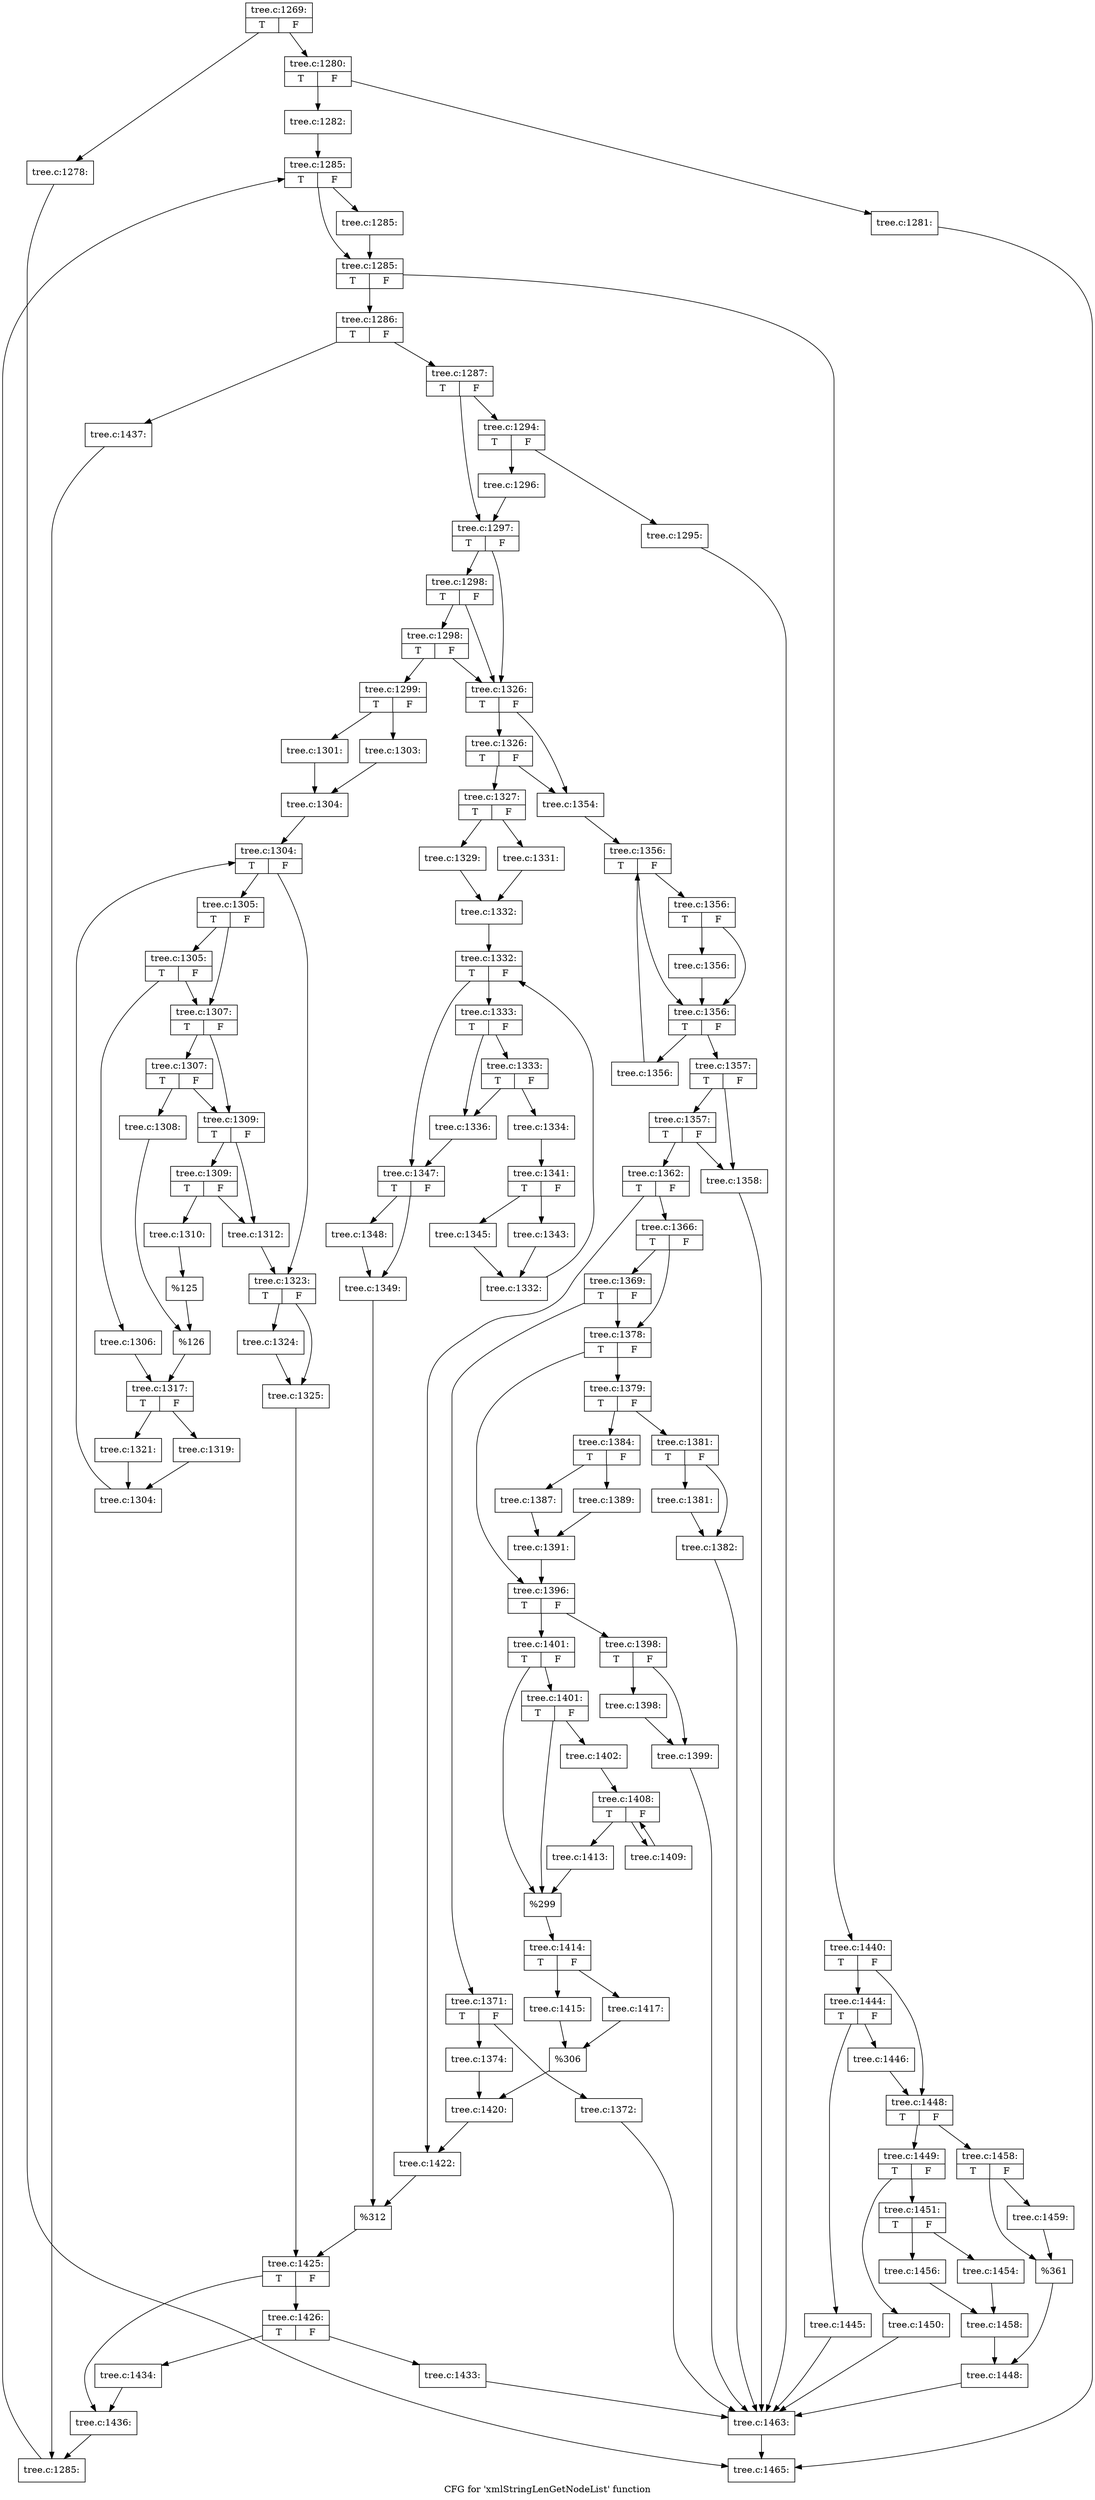 digraph "CFG for 'xmlStringLenGetNodeList' function" {
	label="CFG for 'xmlStringLenGetNodeList' function";

	Node0x42be470 [shape=record,label="{tree.c:1269:|{<s0>T|<s1>F}}"];
	Node0x42be470 -> Node0x42520a0;
	Node0x42be470 -> Node0x42520f0;
	Node0x42520a0 [shape=record,label="{tree.c:1278:}"];
	Node0x42520a0 -> Node0x42b5410;
	Node0x42520f0 [shape=record,label="{tree.c:1280:|{<s0>T|<s1>F}}"];
	Node0x42520f0 -> Node0x42c6160;
	Node0x42520f0 -> Node0x42c6490;
	Node0x42c6160 [shape=record,label="{tree.c:1281:}"];
	Node0x42c6160 -> Node0x42b5410;
	Node0x42c6490 [shape=record,label="{tree.c:1282:}"];
	Node0x42c6490 -> Node0x42c69d0;
	Node0x42c69d0 [shape=record,label="{tree.c:1285:|{<s0>T|<s1>F}}"];
	Node0x42c69d0 -> Node0x42c6f20;
	Node0x42c69d0 -> Node0x42c6ed0;
	Node0x42c6f20 [shape=record,label="{tree.c:1285:}"];
	Node0x42c6f20 -> Node0x42c6ed0;
	Node0x42c6ed0 [shape=record,label="{tree.c:1285:|{<s0>T|<s1>F}}"];
	Node0x42c6ed0 -> Node0x42c7350;
	Node0x42c6ed0 -> Node0x42c6c40;
	Node0x42c7350 [shape=record,label="{tree.c:1286:|{<s0>T|<s1>F}}"];
	Node0x42c7350 -> Node0x42c7460;
	Node0x42c7350 -> Node0x42c7500;
	Node0x42c7460 [shape=record,label="{tree.c:1287:|{<s0>T|<s1>F}}"];
	Node0x42c7460 -> Node0x42c7fb0;
	Node0x42c7460 -> Node0x42c8000;
	Node0x42c7fb0 [shape=record,label="{tree.c:1294:|{<s0>T|<s1>F}}"];
	Node0x42c7fb0 -> Node0x42c8340;
	Node0x42c7fb0 -> Node0x42c8390;
	Node0x42c8340 [shape=record,label="{tree.c:1295:}"];
	Node0x42c8340 -> Node0x42c5cd0;
	Node0x42c8390 [shape=record,label="{tree.c:1296:}"];
	Node0x42c8390 -> Node0x42c8000;
	Node0x42c8000 [shape=record,label="{tree.c:1297:|{<s0>T|<s1>F}}"];
	Node0x42c8000 -> Node0x42c8a80;
	Node0x42c8000 -> Node0x42c89b0;
	Node0x42c8a80 [shape=record,label="{tree.c:1298:|{<s0>T|<s1>F}}"];
	Node0x42c8a80 -> Node0x42c8a00;
	Node0x42c8a80 -> Node0x42c89b0;
	Node0x42c8a00 [shape=record,label="{tree.c:1298:|{<s0>T|<s1>F}}"];
	Node0x42c8a00 -> Node0x42c8910;
	Node0x42c8a00 -> Node0x42c89b0;
	Node0x42c8910 [shape=record,label="{tree.c:1299:|{<s0>T|<s1>F}}"];
	Node0x42c8910 -> Node0x42ca4c0;
	Node0x42c8910 -> Node0x42ca560;
	Node0x42ca4c0 [shape=record,label="{tree.c:1301:}"];
	Node0x42ca4c0 -> Node0x42ca510;
	Node0x42ca560 [shape=record,label="{tree.c:1303:}"];
	Node0x42ca560 -> Node0x42ca510;
	Node0x42ca510 [shape=record,label="{tree.c:1304:}"];
	Node0x42ca510 -> Node0x42cac40;
	Node0x42cac40 [shape=record,label="{tree.c:1304:|{<s0>T|<s1>F}}"];
	Node0x42cac40 -> Node0x42cb0a0;
	Node0x42cac40 -> Node0x42cae60;
	Node0x42cb0a0 [shape=record,label="{tree.c:1305:|{<s0>T|<s1>F}}"];
	Node0x42cb0a0 -> Node0x42cb380;
	Node0x42cb0a0 -> Node0x42cb330;
	Node0x42cb380 [shape=record,label="{tree.c:1305:|{<s0>T|<s1>F}}"];
	Node0x42cb380 -> Node0x42cb290;
	Node0x42cb380 -> Node0x42cb330;
	Node0x42cb290 [shape=record,label="{tree.c:1306:}"];
	Node0x42cb290 -> Node0x42cb2e0;
	Node0x42cb330 [shape=record,label="{tree.c:1307:|{<s0>T|<s1>F}}"];
	Node0x42cb330 -> Node0x42cbed0;
	Node0x42cb330 -> Node0x42cbe80;
	Node0x42cbed0 [shape=record,label="{tree.c:1307:|{<s0>T|<s1>F}}"];
	Node0x42cbed0 -> Node0x42cbde0;
	Node0x42cbed0 -> Node0x42cbe80;
	Node0x42cbde0 [shape=record,label="{tree.c:1308:}"];
	Node0x42cbde0 -> Node0x42cbe30;
	Node0x42cbe80 [shape=record,label="{tree.c:1309:|{<s0>T|<s1>F}}"];
	Node0x42cbe80 -> Node0x42ccc20;
	Node0x42cbe80 -> Node0x42ccbd0;
	Node0x42ccc20 [shape=record,label="{tree.c:1309:|{<s0>T|<s1>F}}"];
	Node0x42ccc20 -> Node0x42ccb30;
	Node0x42ccc20 -> Node0x42ccbd0;
	Node0x42ccb30 [shape=record,label="{tree.c:1310:}"];
	Node0x42ccb30 -> Node0x42ccb80;
	Node0x42ccbd0 [shape=record,label="{tree.c:1312:}"];
	Node0x42ccbd0 -> Node0x42cae60;
	Node0x42ccb80 [shape=record,label="{%125}"];
	Node0x42ccb80 -> Node0x42cbe30;
	Node0x42cbe30 [shape=record,label="{%126}"];
	Node0x42cbe30 -> Node0x42cb2e0;
	Node0x42cb2e0 [shape=record,label="{tree.c:1317:|{<s0>T|<s1>F}}"];
	Node0x42cb2e0 -> Node0x42e0a30;
	Node0x42cb2e0 -> Node0x42e0ad0;
	Node0x42e0a30 [shape=record,label="{tree.c:1319:}"];
	Node0x42e0a30 -> Node0x42e0a80;
	Node0x42e0ad0 [shape=record,label="{tree.c:1321:}"];
	Node0x42e0ad0 -> Node0x42e0a80;
	Node0x42e0a80 [shape=record,label="{tree.c:1304:}"];
	Node0x42e0a80 -> Node0x42cac40;
	Node0x42cae60 [shape=record,label="{tree.c:1323:|{<s0>T|<s1>F}}"];
	Node0x42cae60 -> Node0x42e12b0;
	Node0x42cae60 -> Node0x42e1300;
	Node0x42e12b0 [shape=record,label="{tree.c:1324:}"];
	Node0x42e12b0 -> Node0x42e1300;
	Node0x42e1300 [shape=record,label="{tree.c:1325:}"];
	Node0x42e1300 -> Node0x42c8960;
	Node0x42c89b0 [shape=record,label="{tree.c:1326:|{<s0>T|<s1>F}}"];
	Node0x42c89b0 -> Node0x42e1bd0;
	Node0x42c89b0 -> Node0x42e1b80;
	Node0x42e1bd0 [shape=record,label="{tree.c:1326:|{<s0>T|<s1>F}}"];
	Node0x42e1bd0 -> Node0x42e1ae0;
	Node0x42e1bd0 -> Node0x42e1b80;
	Node0x42e1ae0 [shape=record,label="{tree.c:1327:|{<s0>T|<s1>F}}"];
	Node0x42e1ae0 -> Node0x42e2630;
	Node0x42e1ae0 -> Node0x42e26d0;
	Node0x42e2630 [shape=record,label="{tree.c:1329:}"];
	Node0x42e2630 -> Node0x42e2680;
	Node0x42e26d0 [shape=record,label="{tree.c:1331:}"];
	Node0x42e26d0 -> Node0x42e2680;
	Node0x42e2680 [shape=record,label="{tree.c:1332:}"];
	Node0x42e2680 -> Node0x42ecdf0;
	Node0x42ecdf0 [shape=record,label="{tree.c:1332:|{<s0>T|<s1>F}}"];
	Node0x42ecdf0 -> Node0x42ed210;
	Node0x42ecdf0 -> Node0x42ed010;
	Node0x42ed210 [shape=record,label="{tree.c:1333:|{<s0>T|<s1>F}}"];
	Node0x42ed210 -> Node0x42ed4f0;
	Node0x42ed210 -> Node0x42ed4a0;
	Node0x42ed4f0 [shape=record,label="{tree.c:1333:|{<s0>T|<s1>F}}"];
	Node0x42ed4f0 -> Node0x42ed400;
	Node0x42ed4f0 -> Node0x42ed4a0;
	Node0x42ed400 [shape=record,label="{tree.c:1334:}"];
	Node0x42ed400 -> Node0x42ed450;
	Node0x42ed4a0 [shape=record,label="{tree.c:1336:}"];
	Node0x42ed4a0 -> Node0x42ed010;
	Node0x42ed450 [shape=record,label="{tree.c:1341:|{<s0>T|<s1>F}}"];
	Node0x42ed450 -> Node0x42ee6a0;
	Node0x42ed450 -> Node0x42ee740;
	Node0x42ee6a0 [shape=record,label="{tree.c:1343:}"];
	Node0x42ee6a0 -> Node0x42ee6f0;
	Node0x42ee740 [shape=record,label="{tree.c:1345:}"];
	Node0x42ee740 -> Node0x42ee6f0;
	Node0x42ee6f0 [shape=record,label="{tree.c:1332:}"];
	Node0x42ee6f0 -> Node0x42ecdf0;
	Node0x42ed010 [shape=record,label="{tree.c:1347:|{<s0>T|<s1>F}}"];
	Node0x42ed010 -> Node0x42eef20;
	Node0x42ed010 -> Node0x42eef70;
	Node0x42eef20 [shape=record,label="{tree.c:1348:}"];
	Node0x42eef20 -> Node0x42eef70;
	Node0x42eef70 [shape=record,label="{tree.c:1349:}"];
	Node0x42eef70 -> Node0x42e1b30;
	Node0x42e1b80 [shape=record,label="{tree.c:1354:}"];
	Node0x42e1b80 -> Node0x42efa90;
	Node0x42efa90 [shape=record,label="{tree.c:1356:|{<s0>T|<s1>F}}"];
	Node0x42efa90 -> Node0x42efdd0;
	Node0x42efa90 -> Node0x42efd30;
	Node0x42efdd0 [shape=record,label="{tree.c:1356:|{<s0>T|<s1>F}}"];
	Node0x42efdd0 -> Node0x42efd80;
	Node0x42efdd0 -> Node0x42efd30;
	Node0x42efd80 [shape=record,label="{tree.c:1356:}"];
	Node0x42efd80 -> Node0x42efd30;
	Node0x42efd30 [shape=record,label="{tree.c:1356:|{<s0>T|<s1>F}}"];
	Node0x42efd30 -> Node0x42f0300;
	Node0x42efd30 -> Node0x42efcb0;
	Node0x42f0300 [shape=record,label="{tree.c:1356:}"];
	Node0x42f0300 -> Node0x42efa90;
	Node0x42efcb0 [shape=record,label="{tree.c:1357:|{<s0>T|<s1>F}}"];
	Node0x42efcb0 -> Node0x42f09e0;
	Node0x42efcb0 -> Node0x42f0a80;
	Node0x42f0a80 [shape=record,label="{tree.c:1357:|{<s0>T|<s1>F}}"];
	Node0x42f0a80 -> Node0x42f09e0;
	Node0x42f0a80 -> Node0x42f0a30;
	Node0x42f09e0 [shape=record,label="{tree.c:1358:}"];
	Node0x42f09e0 -> Node0x42c5cd0;
	Node0x42f0a30 [shape=record,label="{tree.c:1362:|{<s0>T|<s1>F}}"];
	Node0x42f0a30 -> Node0x42f1750;
	Node0x42f0a30 -> Node0x42f17a0;
	Node0x42f1750 [shape=record,label="{tree.c:1366:|{<s0>T|<s1>F}}"];
	Node0x42f1750 -> Node0x42f2d40;
	Node0x42f1750 -> Node0x42f2b80;
	Node0x42f2d40 [shape=record,label="{tree.c:1369:|{<s0>T|<s1>F}}"];
	Node0x42f2d40 -> Node0x42f28a0;
	Node0x42f2d40 -> Node0x42f2b80;
	Node0x42f28a0 [shape=record,label="{tree.c:1371:|{<s0>T|<s1>F}}"];
	Node0x42f28a0 -> Node0x42f2210;
	Node0x42f28a0 -> Node0x42f2a50;
	Node0x42f2210 [shape=record,label="{tree.c:1372:}"];
	Node0x42f2210 -> Node0x42c5cd0;
	Node0x42f2a50 [shape=record,label="{tree.c:1374:}"];
	Node0x42f2a50 -> Node0x42f2bd0;
	Node0x42f2b80 [shape=record,label="{tree.c:1378:|{<s0>T|<s1>F}}"];
	Node0x42f2b80 -> Node0x4258f60;
	Node0x42f2b80 -> Node0x4258c30;
	Node0x4258c30 [shape=record,label="{tree.c:1379:|{<s0>T|<s1>F}}"];
	Node0x4258c30 -> Node0x4259560;
	Node0x4258c30 -> Node0x42597d0;
	Node0x4259560 [shape=record,label="{tree.c:1381:|{<s0>T|<s1>F}}"];
	Node0x4259560 -> Node0x4259f00;
	Node0x4259560 -> Node0x4259f50;
	Node0x4259f00 [shape=record,label="{tree.c:1381:}"];
	Node0x4259f00 -> Node0x4259f50;
	Node0x4259f50 [shape=record,label="{tree.c:1382:}"];
	Node0x4259f50 -> Node0x42c5cd0;
	Node0x42597d0 [shape=record,label="{tree.c:1384:|{<s0>T|<s1>F}}"];
	Node0x42597d0 -> Node0x42541e0;
	Node0x42597d0 -> Node0x425b140;
	Node0x42541e0 [shape=record,label="{tree.c:1387:}"];
	Node0x42541e0 -> Node0x42585c0;
	Node0x425b140 [shape=record,label="{tree.c:1389:}"];
	Node0x425b140 -> Node0x42585c0;
	Node0x42585c0 [shape=record,label="{tree.c:1391:}"];
	Node0x42585c0 -> Node0x4258f60;
	Node0x4258f60 [shape=record,label="{tree.c:1396:|{<s0>T|<s1>F}}"];
	Node0x4258f60 -> Node0x425bac0;
	Node0x4258f60 -> Node0x425bca0;
	Node0x425bac0 [shape=record,label="{tree.c:1398:|{<s0>T|<s1>F}}"];
	Node0x425bac0 -> Node0x425c5d0;
	Node0x425bac0 -> Node0x425c620;
	Node0x425c5d0 [shape=record,label="{tree.c:1398:}"];
	Node0x425c5d0 -> Node0x425c620;
	Node0x425c620 [shape=record,label="{tree.c:1399:}"];
	Node0x425c620 -> Node0x42c5cd0;
	Node0x425bca0 [shape=record,label="{tree.c:1401:|{<s0>T|<s1>F}}"];
	Node0x425bca0 -> Node0x425cac0;
	Node0x425bca0 -> Node0x425ca70;
	Node0x425cac0 [shape=record,label="{tree.c:1401:|{<s0>T|<s1>F}}"];
	Node0x425cac0 -> Node0x425ca20;
	Node0x425cac0 -> Node0x425ca70;
	Node0x425ca20 [shape=record,label="{tree.c:1402:}"];
	Node0x425ca20 -> Node0x425d7f0;
	Node0x425d7f0 [shape=record,label="{tree.c:1408:|{<s0>T|<s1>F}}"];
	Node0x425d7f0 -> Node0x425e330;
	Node0x425d7f0 -> Node0x425db20;
	Node0x425e330 [shape=record,label="{tree.c:1409:}"];
	Node0x425e330 -> Node0x425d7f0;
	Node0x425db20 [shape=record,label="{tree.c:1413:}"];
	Node0x425db20 -> Node0x425ca70;
	Node0x425ca70 [shape=record,label="{%299}"];
	Node0x425ca70 -> Node0x425bcf0;
	Node0x425bcf0 [shape=record,label="{tree.c:1414:|{<s0>T|<s1>F}}"];
	Node0x425bcf0 -> Node0x425ee40;
	Node0x425bcf0 -> Node0x425eee0;
	Node0x425ee40 [shape=record,label="{tree.c:1415:}"];
	Node0x425ee40 -> Node0x425ee90;
	Node0x425eee0 [shape=record,label="{tree.c:1417:}"];
	Node0x425eee0 -> Node0x425ee90;
	Node0x425ee90 [shape=record,label="{%306}"];
	Node0x425ee90 -> Node0x42f2bd0;
	Node0x42f2bd0 [shape=record,label="{tree.c:1420:}"];
	Node0x42f2bd0 -> Node0x42f17a0;
	Node0x42f17a0 [shape=record,label="{tree.c:1422:}"];
	Node0x42f17a0 -> Node0x42e1b30;
	Node0x42e1b30 [shape=record,label="{%312}"];
	Node0x42e1b30 -> Node0x42c8960;
	Node0x42c8960 [shape=record,label="{tree.c:1425:|{<s0>T|<s1>F}}"];
	Node0x42c8960 -> Node0x42601a0;
	Node0x42c8960 -> Node0x42601f0;
	Node0x42601a0 [shape=record,label="{tree.c:1426:|{<s0>T|<s1>F}}"];
	Node0x42601a0 -> Node0x4303a60;
	Node0x42601a0 -> Node0x4304020;
	Node0x4303a60 [shape=record,label="{tree.c:1433:}"];
	Node0x4303a60 -> Node0x42c5cd0;
	Node0x4304020 [shape=record,label="{tree.c:1434:}"];
	Node0x4304020 -> Node0x42601f0;
	Node0x42601f0 [shape=record,label="{tree.c:1436:}"];
	Node0x42601f0 -> Node0x42c74b0;
	Node0x42c7500 [shape=record,label="{tree.c:1437:}"];
	Node0x42c7500 -> Node0x42c74b0;
	Node0x42c74b0 [shape=record,label="{tree.c:1285:}"];
	Node0x42c74b0 -> Node0x42c69d0;
	Node0x42c6c40 [shape=record,label="{tree.c:1440:|{<s0>T|<s1>F}}"];
	Node0x42c6c40 -> Node0x43048a0;
	Node0x42c6c40 -> Node0x43048f0;
	Node0x43048a0 [shape=record,label="{tree.c:1444:|{<s0>T|<s1>F}}"];
	Node0x43048a0 -> Node0x4304c90;
	Node0x43048a0 -> Node0x4304ce0;
	Node0x4304c90 [shape=record,label="{tree.c:1445:}"];
	Node0x4304c90 -> Node0x42c5cd0;
	Node0x4304ce0 [shape=record,label="{tree.c:1446:}"];
	Node0x4304ce0 -> Node0x43048f0;
	Node0x43048f0 [shape=record,label="{tree.c:1448:|{<s0>T|<s1>F}}"];
	Node0x43048f0 -> Node0x43055c0;
	Node0x43048f0 -> Node0x4305520;
	Node0x4305520 [shape=record,label="{tree.c:1449:|{<s0>T|<s1>F}}"];
	Node0x4305520 -> Node0x4305b70;
	Node0x4305520 -> Node0x4305bc0;
	Node0x4305b70 [shape=record,label="{tree.c:1450:}"];
	Node0x4305b70 -> Node0x42c5cd0;
	Node0x4305bc0 [shape=record,label="{tree.c:1451:|{<s0>T|<s1>F}}"];
	Node0x4305bc0 -> Node0x4306290;
	Node0x4305bc0 -> Node0x4306330;
	Node0x4306290 [shape=record,label="{tree.c:1454:}"];
	Node0x4306290 -> Node0x43062e0;
	Node0x4306330 [shape=record,label="{tree.c:1456:}"];
	Node0x4306330 -> Node0x43062e0;
	Node0x43062e0 [shape=record,label="{tree.c:1458:}"];
	Node0x43062e0 -> Node0x4305570;
	Node0x43055c0 [shape=record,label="{tree.c:1458:|{<s0>T|<s1>F}}"];
	Node0x43055c0 -> Node0x4306c10;
	Node0x43055c0 -> Node0x4306c60;
	Node0x4306c10 [shape=record,label="{tree.c:1459:}"];
	Node0x4306c10 -> Node0x4306c60;
	Node0x4306c60 [shape=record,label="{%361}"];
	Node0x4306c60 -> Node0x4305570;
	Node0x4305570 [shape=record,label="{tree.c:1448:}"];
	Node0x4305570 -> Node0x42c5cd0;
	Node0x42c5cd0 [shape=record,label="{tree.c:1463:}"];
	Node0x42c5cd0 -> Node0x42b5410;
	Node0x42b5410 [shape=record,label="{tree.c:1465:}"];
}
